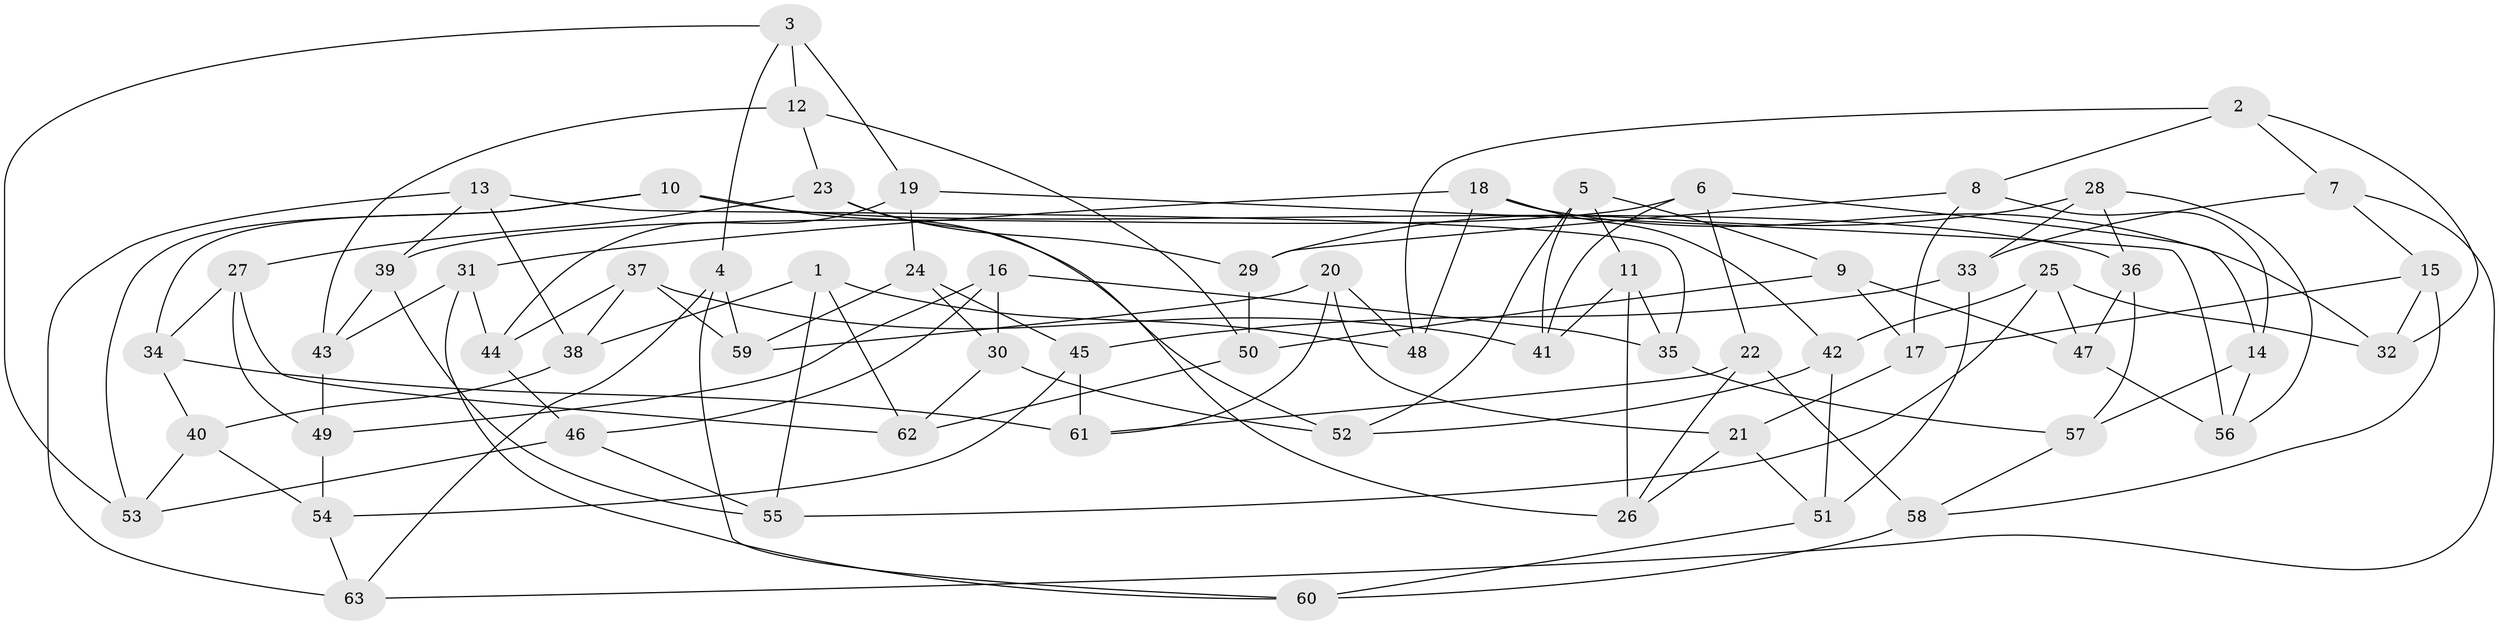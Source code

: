 // coarse degree distribution, {8: 0.022222222222222223, 10: 0.022222222222222223, 4: 0.8222222222222222, 6: 0.022222222222222223, 11: 0.022222222222222223, 12: 0.022222222222222223, 3: 0.06666666666666667}
// Generated by graph-tools (version 1.1) at 2025/53/03/04/25 22:53:48]
// undirected, 63 vertices, 126 edges
graph export_dot {
  node [color=gray90,style=filled];
  1;
  2;
  3;
  4;
  5;
  6;
  7;
  8;
  9;
  10;
  11;
  12;
  13;
  14;
  15;
  16;
  17;
  18;
  19;
  20;
  21;
  22;
  23;
  24;
  25;
  26;
  27;
  28;
  29;
  30;
  31;
  32;
  33;
  34;
  35;
  36;
  37;
  38;
  39;
  40;
  41;
  42;
  43;
  44;
  45;
  46;
  47;
  48;
  49;
  50;
  51;
  52;
  53;
  54;
  55;
  56;
  57;
  58;
  59;
  60;
  61;
  62;
  63;
  1 -- 55;
  1 -- 62;
  1 -- 38;
  1 -- 48;
  2 -- 7;
  2 -- 8;
  2 -- 32;
  2 -- 48;
  3 -- 4;
  3 -- 12;
  3 -- 53;
  3 -- 19;
  4 -- 60;
  4 -- 59;
  4 -- 63;
  5 -- 11;
  5 -- 52;
  5 -- 41;
  5 -- 9;
  6 -- 39;
  6 -- 41;
  6 -- 14;
  6 -- 22;
  7 -- 33;
  7 -- 15;
  7 -- 63;
  8 -- 29;
  8 -- 14;
  8 -- 17;
  9 -- 17;
  9 -- 50;
  9 -- 47;
  10 -- 34;
  10 -- 53;
  10 -- 52;
  10 -- 36;
  11 -- 26;
  11 -- 35;
  11 -- 41;
  12 -- 23;
  12 -- 43;
  12 -- 50;
  13 -- 63;
  13 -- 38;
  13 -- 35;
  13 -- 39;
  14 -- 56;
  14 -- 57;
  15 -- 58;
  15 -- 17;
  15 -- 32;
  16 -- 35;
  16 -- 46;
  16 -- 49;
  16 -- 30;
  17 -- 21;
  18 -- 32;
  18 -- 42;
  18 -- 48;
  18 -- 31;
  19 -- 56;
  19 -- 44;
  19 -- 24;
  20 -- 48;
  20 -- 61;
  20 -- 21;
  20 -- 59;
  21 -- 51;
  21 -- 26;
  22 -- 58;
  22 -- 26;
  22 -- 61;
  23 -- 29;
  23 -- 27;
  23 -- 26;
  24 -- 59;
  24 -- 30;
  24 -- 45;
  25 -- 42;
  25 -- 55;
  25 -- 32;
  25 -- 47;
  27 -- 49;
  27 -- 34;
  27 -- 62;
  28 -- 29;
  28 -- 36;
  28 -- 33;
  28 -- 56;
  29 -- 50;
  30 -- 52;
  30 -- 62;
  31 -- 60;
  31 -- 43;
  31 -- 44;
  33 -- 51;
  33 -- 45;
  34 -- 61;
  34 -- 40;
  35 -- 57;
  36 -- 47;
  36 -- 57;
  37 -- 41;
  37 -- 44;
  37 -- 59;
  37 -- 38;
  38 -- 40;
  39 -- 55;
  39 -- 43;
  40 -- 54;
  40 -- 53;
  42 -- 51;
  42 -- 52;
  43 -- 49;
  44 -- 46;
  45 -- 54;
  45 -- 61;
  46 -- 53;
  46 -- 55;
  47 -- 56;
  49 -- 54;
  50 -- 62;
  51 -- 60;
  54 -- 63;
  57 -- 58;
  58 -- 60;
}
